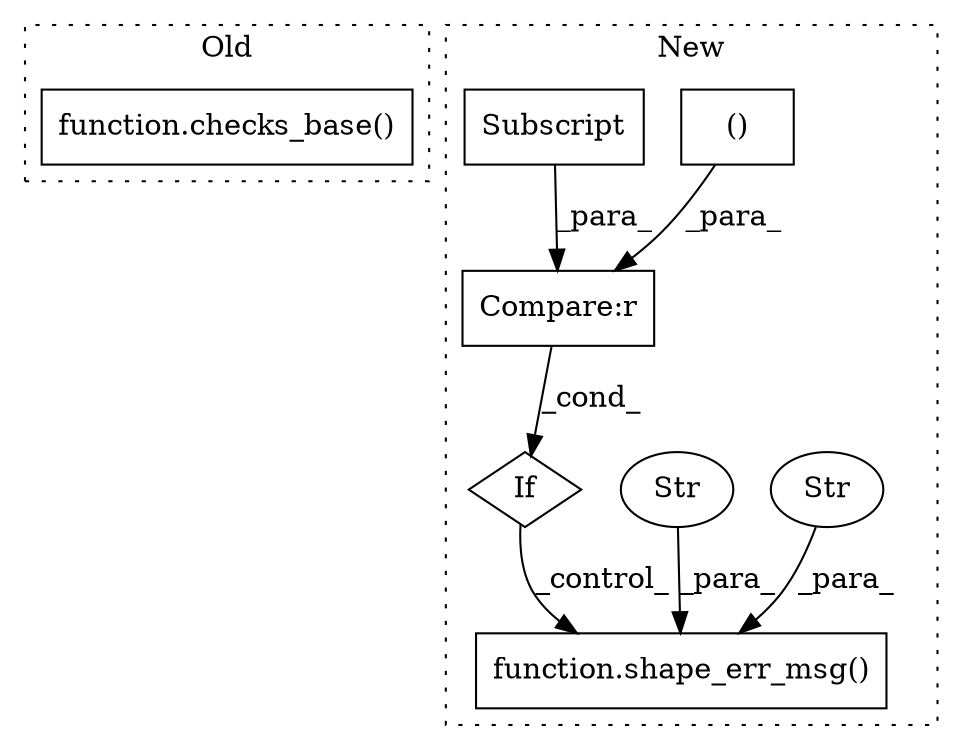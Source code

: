 digraph G {
subgraph cluster0 {
1 [label="function.checks_base()" a="75" s="1541,1574" l="12,1" shape="box"];
label = "Old";
style="dotted";
}
subgraph cluster1 {
2 [label="function.shape_err_msg()" a="75" s="1213,1349" l="31,15" shape="box"];
3 [label="If" a="96" s="1160" l="3" shape="diamond"];
4 [label="Str" a="66" s="1244" l="24" shape="ellipse"];
5 [label="Str" a="66" s="1286" l="25" shape="ellipse"];
6 [label="()" a="54" s="1107" l="3" shape="box"];
7 [label="Compare:r" a="40" s="1076" l="35" shape="box"];
8 [label="Subscript" a="63" s="1076,0" l="25,0" shape="box"];
label = "New";
style="dotted";
}
3 -> 2 [label="_control_"];
4 -> 2 [label="_para_"];
5 -> 2 [label="_para_"];
6 -> 7 [label="_para_"];
7 -> 3 [label="_cond_"];
8 -> 7 [label="_para_"];
}